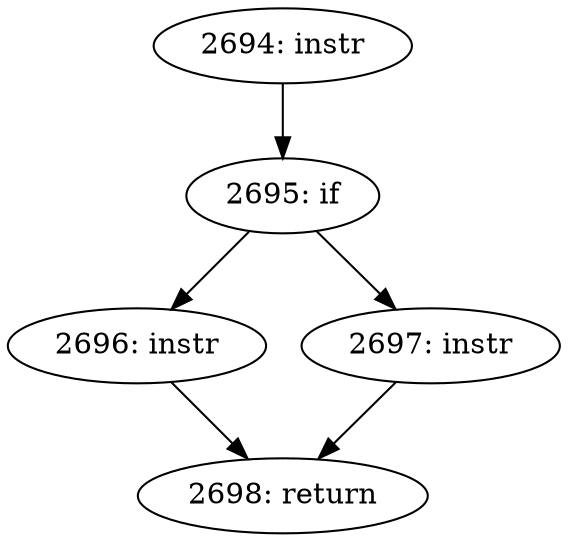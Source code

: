digraph CFG_tcp_fackets_out {
2694 [label="2694: instr"]
	2694 -> 2695
2695 [label="2695: if"]
	2695 -> 2696
	2695 -> 2697
2696 [label="2696: instr"]
	2696 -> 2698
2697 [label="2697: instr"]
	2697 -> 2698
2698 [label="2698: return"]
	
}
